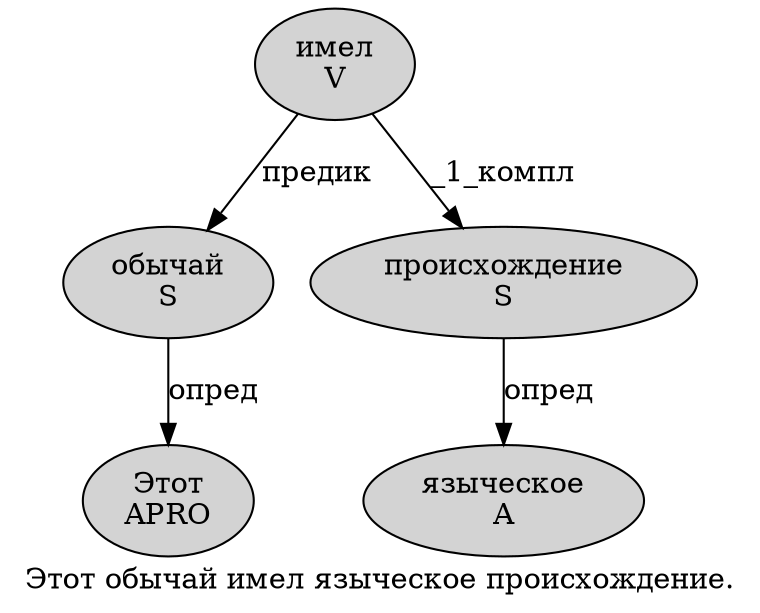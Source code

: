 digraph SENTENCE_1488 {
	graph [label="Этот обычай имел языческое происхождение."]
	node [style=filled]
		0 [label="Этот
APRO" color="" fillcolor=lightgray penwidth=1 shape=ellipse]
		1 [label="обычай
S" color="" fillcolor=lightgray penwidth=1 shape=ellipse]
		2 [label="имел
V" color="" fillcolor=lightgray penwidth=1 shape=ellipse]
		3 [label="языческое
A" color="" fillcolor=lightgray penwidth=1 shape=ellipse]
		4 [label="происхождение
S" color="" fillcolor=lightgray penwidth=1 shape=ellipse]
			1 -> 0 [label="опред"]
			2 -> 1 [label="предик"]
			2 -> 4 [label="_1_компл"]
			4 -> 3 [label="опред"]
}